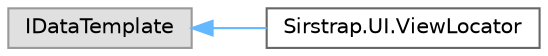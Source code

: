 digraph "Graphical Class Hierarchy"
{
 // LATEX_PDF_SIZE
  bgcolor="transparent";
  edge [fontname=Helvetica,fontsize=10,labelfontname=Helvetica,labelfontsize=10];
  node [fontname=Helvetica,fontsize=10,shape=box,height=0.2,width=0.4];
  rankdir="LR";
  Node0 [id="Node000000",label="IDataTemplate",height=0.2,width=0.4,color="grey60", fillcolor="#E0E0E0", style="filled",tooltip=" "];
  Node0 -> Node1 [id="edge2_Node000000_Node000001",dir="back",color="steelblue1",style="solid",tooltip=" "];
  Node1 [id="Node000001",label="Sirstrap.UI.ViewLocator",height=0.2,width=0.4,color="grey40", fillcolor="white", style="filled",URL="$class_sirstrap_1_1_u_i_1_1_view_locator.html",tooltip="Locates views for view models using a naming convention."];
}

